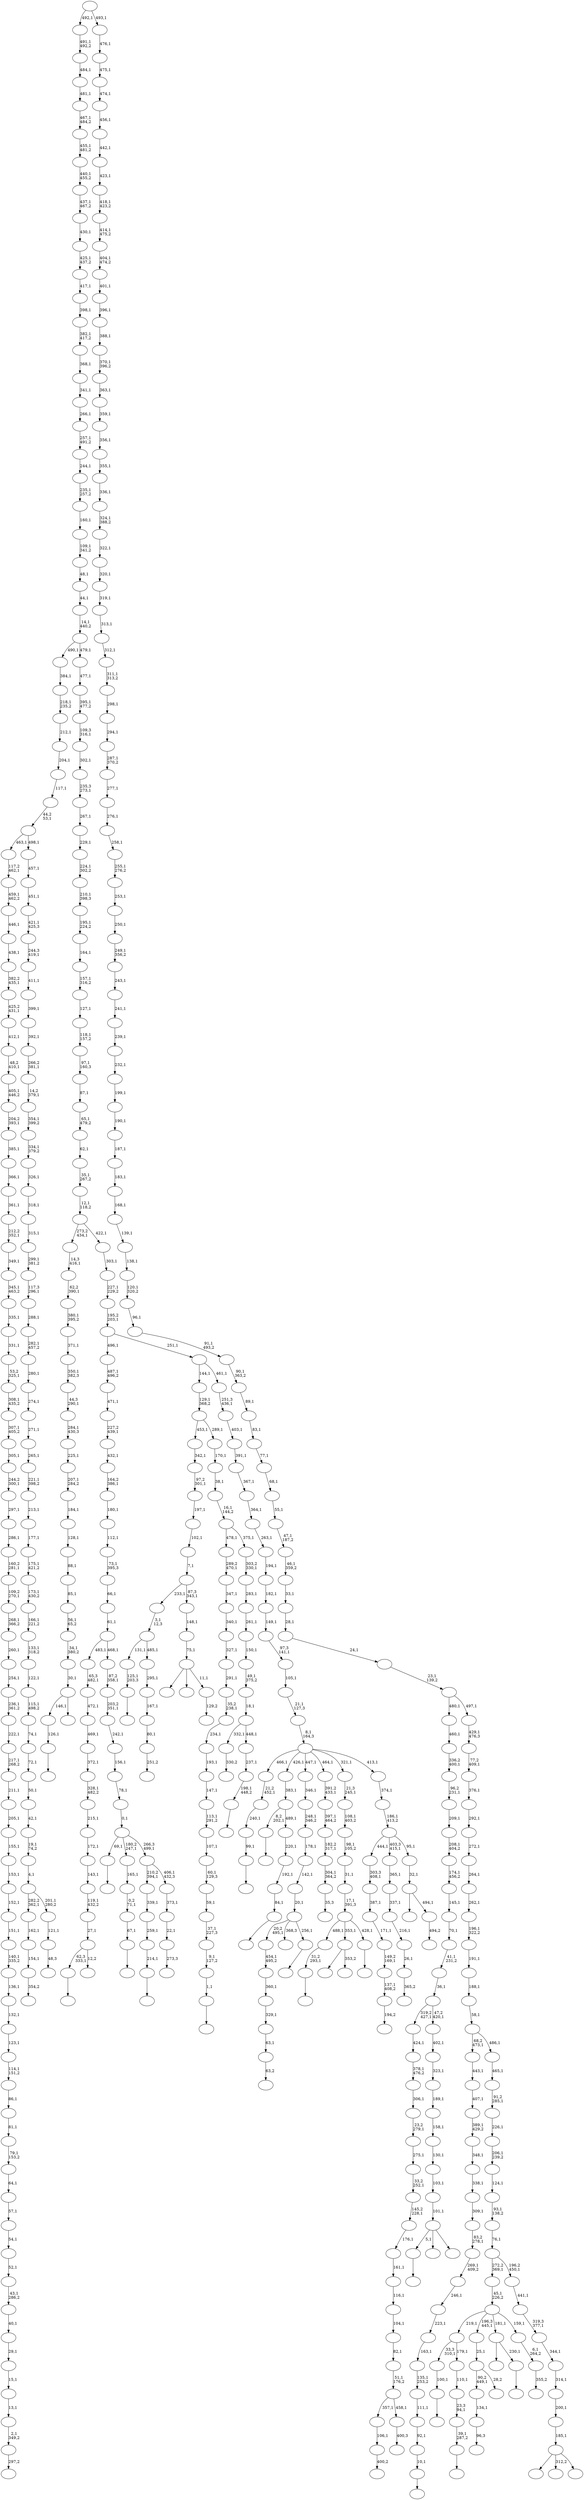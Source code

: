 digraph T {
	550 [label=""]
	549 [label=""]
	548 [label=""]
	547 [label=""]
	546 [label=""]
	545 [label=""]
	544 [label=""]
	543 [label=""]
	542 [label=""]
	541 [label=""]
	540 [label=""]
	539 [label=""]
	538 [label=""]
	537 [label=""]
	536 [label=""]
	535 [label=""]
	534 [label=""]
	533 [label=""]
	532 [label=""]
	531 [label=""]
	530 [label=""]
	529 [label=""]
	528 [label=""]
	527 [label=""]
	526 [label=""]
	525 [label=""]
	524 [label=""]
	523 [label=""]
	522 [label=""]
	521 [label=""]
	520 [label=""]
	519 [label=""]
	518 [label=""]
	517 [label=""]
	516 [label=""]
	515 [label=""]
	514 [label=""]
	513 [label=""]
	512 [label=""]
	511 [label=""]
	510 [label=""]
	509 [label=""]
	508 [label=""]
	507 [label=""]
	506 [label=""]
	505 [label=""]
	504 [label=""]
	503 [label=""]
	502 [label=""]
	501 [label=""]
	500 [label=""]
	499 [label=""]
	498 [label=""]
	497 [label=""]
	496 [label=""]
	495 [label=""]
	494 [label=""]
	493 [label=""]
	492 [label=""]
	491 [label=""]
	490 [label=""]
	489 [label=""]
	488 [label=""]
	487 [label=""]
	486 [label=""]
	485 [label=""]
	484 [label=""]
	483 [label=""]
	482 [label=""]
	481 [label=""]
	480 [label=""]
	479 [label=""]
	478 [label=""]
	477 [label=""]
	476 [label=""]
	475 [label=""]
	474 [label=""]
	473 [label=""]
	472 [label=""]
	471 [label=""]
	470 [label=""]
	469 [label=""]
	468 [label=""]
	467 [label=""]
	466 [label=""]
	465 [label=""]
	464 [label=""]
	463 [label=""]
	462 [label=""]
	461 [label=""]
	460 [label=""]
	459 [label=""]
	458 [label=""]
	457 [label=""]
	456 [label=""]
	455 [label=""]
	454 [label=""]
	453 [label=""]
	452 [label=""]
	451 [label=""]
	450 [label=""]
	449 [label=""]
	448 [label=""]
	447 [label=""]
	446 [label=""]
	445 [label=""]
	444 [label=""]
	443 [label=""]
	442 [label=""]
	441 [label=""]
	440 [label=""]
	439 [label=""]
	438 [label=""]
	437 [label=""]
	436 [label=""]
	435 [label=""]
	434 [label=""]
	433 [label=""]
	432 [label=""]
	431 [label=""]
	430 [label=""]
	429 [label=""]
	428 [label=""]
	427 [label=""]
	426 [label=""]
	425 [label=""]
	424 [label=""]
	423 [label=""]
	422 [label=""]
	421 [label=""]
	420 [label=""]
	419 [label=""]
	418 [label=""]
	417 [label=""]
	416 [label=""]
	415 [label=""]
	414 [label=""]
	413 [label=""]
	412 [label=""]
	411 [label=""]
	410 [label=""]
	409 [label=""]
	408 [label=""]
	407 [label=""]
	406 [label=""]
	405 [label=""]
	404 [label=""]
	403 [label=""]
	402 [label=""]
	401 [label=""]
	400 [label=""]
	399 [label=""]
	398 [label=""]
	397 [label=""]
	396 [label=""]
	395 [label=""]
	394 [label=""]
	393 [label=""]
	392 [label=""]
	391 [label=""]
	390 [label=""]
	389 [label=""]
	388 [label=""]
	387 [label=""]
	386 [label=""]
	385 [label=""]
	384 [label=""]
	383 [label=""]
	382 [label=""]
	381 [label=""]
	380 [label=""]
	379 [label=""]
	378 [label=""]
	377 [label=""]
	376 [label=""]
	375 [label=""]
	374 [label=""]
	373 [label=""]
	372 [label=""]
	371 [label=""]
	370 [label=""]
	369 [label=""]
	368 [label=""]
	367 [label=""]
	366 [label=""]
	365 [label=""]
	364 [label=""]
	363 [label=""]
	362 [label=""]
	361 [label=""]
	360 [label=""]
	359 [label=""]
	358 [label=""]
	357 [label=""]
	356 [label=""]
	355 [label=""]
	354 [label=""]
	353 [label=""]
	352 [label=""]
	351 [label=""]
	350 [label=""]
	349 [label=""]
	348 [label=""]
	347 [label=""]
	346 [label=""]
	345 [label=""]
	344 [label=""]
	343 [label=""]
	342 [label=""]
	341 [label=""]
	340 [label=""]
	339 [label=""]
	338 [label=""]
	337 [label=""]
	336 [label=""]
	335 [label=""]
	334 [label=""]
	333 [label=""]
	332 [label=""]
	331 [label=""]
	330 [label=""]
	329 [label=""]
	328 [label=""]
	327 [label=""]
	326 [label=""]
	325 [label=""]
	324 [label=""]
	323 [label=""]
	322 [label=""]
	321 [label=""]
	320 [label=""]
	319 [label=""]
	318 [label=""]
	317 [label=""]
	316 [label=""]
	315 [label=""]
	314 [label=""]
	313 [label=""]
	312 [label=""]
	311 [label=""]
	310 [label=""]
	309 [label=""]
	308 [label=""]
	307 [label=""]
	306 [label=""]
	305 [label=""]
	304 [label=""]
	303 [label=""]
	302 [label=""]
	301 [label=""]
	300 [label=""]
	299 [label=""]
	298 [label=""]
	297 [label=""]
	296 [label=""]
	295 [label=""]
	294 [label=""]
	293 [label=""]
	292 [label=""]
	291 [label=""]
	290 [label=""]
	289 [label=""]
	288 [label=""]
	287 [label=""]
	286 [label=""]
	285 [label=""]
	284 [label=""]
	283 [label=""]
	282 [label=""]
	281 [label=""]
	280 [label=""]
	279 [label=""]
	278 [label=""]
	277 [label=""]
	276 [label=""]
	275 [label=""]
	274 [label=""]
	273 [label=""]
	272 [label=""]
	271 [label=""]
	270 [label=""]
	269 [label=""]
	268 [label=""]
	267 [label=""]
	266 [label=""]
	265 [label=""]
	264 [label=""]
	263 [label=""]
	262 [label=""]
	261 [label=""]
	260 [label=""]
	259 [label=""]
	258 [label=""]
	257 [label=""]
	256 [label=""]
	255 [label=""]
	254 [label=""]
	253 [label=""]
	252 [label=""]
	251 [label=""]
	250 [label=""]
	249 [label=""]
	248 [label=""]
	247 [label=""]
	246 [label=""]
	245 [label=""]
	244 [label=""]
	243 [label=""]
	242 [label=""]
	241 [label=""]
	240 [label=""]
	239 [label=""]
	238 [label=""]
	237 [label=""]
	236 [label=""]
	235 [label=""]
	234 [label=""]
	233 [label=""]
	232 [label=""]
	231 [label=""]
	230 [label=""]
	229 [label=""]
	228 [label=""]
	227 [label=""]
	226 [label=""]
	225 [label=""]
	224 [label=""]
	223 [label=""]
	222 [label=""]
	221 [label=""]
	220 [label=""]
	219 [label=""]
	218 [label=""]
	217 [label=""]
	216 [label=""]
	215 [label=""]
	214 [label=""]
	213 [label=""]
	212 [label=""]
	211 [label=""]
	210 [label=""]
	209 [label=""]
	208 [label=""]
	207 [label=""]
	206 [label=""]
	205 [label=""]
	204 [label=""]
	203 [label=""]
	202 [label=""]
	201 [label=""]
	200 [label=""]
	199 [label=""]
	198 [label=""]
	197 [label=""]
	196 [label=""]
	195 [label=""]
	194 [label=""]
	193 [label=""]
	192 [label=""]
	191 [label=""]
	190 [label=""]
	189 [label=""]
	188 [label=""]
	187 [label=""]
	186 [label=""]
	185 [label=""]
	184 [label=""]
	183 [label=""]
	182 [label=""]
	181 [label=""]
	180 [label=""]
	179 [label=""]
	178 [label=""]
	177 [label=""]
	176 [label=""]
	175 [label=""]
	174 [label=""]
	173 [label=""]
	172 [label=""]
	171 [label=""]
	170 [label=""]
	169 [label=""]
	168 [label=""]
	167 [label=""]
	166 [label=""]
	165 [label=""]
	164 [label=""]
	163 [label=""]
	162 [label=""]
	161 [label=""]
	160 [label=""]
	159 [label=""]
	158 [label=""]
	157 [label=""]
	156 [label=""]
	155 [label=""]
	154 [label=""]
	153 [label=""]
	152 [label=""]
	151 [label=""]
	150 [label=""]
	149 [label=""]
	148 [label=""]
	147 [label=""]
	146 [label=""]
	145 [label=""]
	144 [label=""]
	143 [label=""]
	142 [label=""]
	141 [label=""]
	140 [label=""]
	139 [label=""]
	138 [label=""]
	137 [label=""]
	136 [label=""]
	135 [label=""]
	134 [label=""]
	133 [label=""]
	132 [label=""]
	131 [label=""]
	130 [label=""]
	129 [label=""]
	128 [label=""]
	127 [label=""]
	126 [label=""]
	125 [label=""]
	124 [label=""]
	123 [label=""]
	122 [label=""]
	121 [label=""]
	120 [label=""]
	119 [label=""]
	118 [label=""]
	117 [label=""]
	116 [label=""]
	115 [label=""]
	114 [label=""]
	113 [label=""]
	112 [label=""]
	111 [label=""]
	110 [label=""]
	109 [label=""]
	108 [label=""]
	107 [label=""]
	106 [label=""]
	105 [label=""]
	104 [label=""]
	103 [label=""]
	102 [label=""]
	101 [label=""]
	100 [label=""]
	99 [label=""]
	98 [label=""]
	97 [label=""]
	96 [label=""]
	95 [label=""]
	94 [label=""]
	93 [label=""]
	92 [label=""]
	91 [label=""]
	90 [label=""]
	89 [label=""]
	88 [label=""]
	87 [label=""]
	86 [label=""]
	85 [label=""]
	84 [label=""]
	83 [label=""]
	82 [label=""]
	81 [label=""]
	80 [label=""]
	79 [label=""]
	78 [label=""]
	77 [label=""]
	76 [label=""]
	75 [label=""]
	74 [label=""]
	73 [label=""]
	72 [label=""]
	71 [label=""]
	70 [label=""]
	69 [label=""]
	68 [label=""]
	67 [label=""]
	66 [label=""]
	65 [label=""]
	64 [label=""]
	63 [label=""]
	62 [label=""]
	61 [label=""]
	60 [label=""]
	59 [label=""]
	58 [label=""]
	57 [label=""]
	56 [label=""]
	55 [label=""]
	54 [label=""]
	53 [label=""]
	52 [label=""]
	51 [label=""]
	50 [label=""]
	49 [label=""]
	48 [label=""]
	47 [label=""]
	46 [label=""]
	45 [label=""]
	44 [label=""]
	43 [label=""]
	42 [label=""]
	41 [label=""]
	40 [label=""]
	39 [label=""]
	38 [label=""]
	37 [label=""]
	36 [label=""]
	35 [label=""]
	34 [label=""]
	33 [label=""]
	32 [label=""]
	31 [label=""]
	30 [label=""]
	29 [label=""]
	28 [label=""]
	27 [label=""]
	26 [label=""]
	25 [label=""]
	24 [label=""]
	23 [label=""]
	22 [label=""]
	21 [label=""]
	20 [label=""]
	19 [label=""]
	18 [label=""]
	17 [label=""]
	16 [label=""]
	15 [label=""]
	14 [label=""]
	13 [label=""]
	12 [label=""]
	11 [label=""]
	10 [label=""]
	9 [label=""]
	8 [label=""]
	7 [label=""]
	6 [label=""]
	5 [label=""]
	4 [label=""]
	3 [label=""]
	2 [label=""]
	1 [label=""]
	0 [label=""]
	548 -> 549 [label=""]
	547 -> 548 [label="125,1\n203,3"]
	544 -> 545 [label=""]
	542 -> 543 [label=""]
	541 -> 542 [label="100,1"]
	539 -> 540 [label="297,2"]
	538 -> 539 [label="2,1\n349,2"]
	537 -> 538 [label="13,1"]
	536 -> 537 [label="15,1"]
	535 -> 536 [label="29,1"]
	534 -> 535 [label="40,1"]
	533 -> 534 [label="43,1\n286,2"]
	532 -> 533 [label="52,1"]
	531 -> 532 [label="54,1"]
	530 -> 531 [label="57,1"]
	529 -> 530 [label="64,1"]
	528 -> 529 [label="79,1\n153,2"]
	527 -> 528 [label="81,1"]
	526 -> 527 [label="86,1"]
	525 -> 526 [label="114,1\n151,2"]
	524 -> 525 [label="123,1"]
	523 -> 524 [label="132,1"]
	522 -> 523 [label="136,1"]
	521 -> 522 [label="140,1\n335,2"]
	520 -> 521 [label="151,1"]
	519 -> 520 [label="152,1"]
	518 -> 519 [label="153,1"]
	517 -> 518 [label="155,1"]
	516 -> 517 [label="205,1"]
	515 -> 516 [label="211,1"]
	514 -> 515 [label="217,1\n268,2"]
	513 -> 514 [label="222,1"]
	512 -> 513 [label="236,1\n361,2"]
	511 -> 512 [label="254,1"]
	510 -> 511 [label="260,1"]
	509 -> 510 [label="268,1\n366,2"]
	508 -> 509 [label="109,2\n270,1"]
	507 -> 508 [label="160,2\n281,1"]
	506 -> 507 [label="286,1"]
	505 -> 506 [label="297,1"]
	504 -> 505 [label="244,2\n300,1"]
	503 -> 504 [label="305,1"]
	502 -> 503 [label="307,1\n405,2"]
	501 -> 502 [label="308,1\n435,2"]
	500 -> 501 [label="53,2\n325,1"]
	499 -> 500 [label="331,1"]
	498 -> 499 [label="335,1"]
	497 -> 498 [label="345,1\n463,2"]
	496 -> 497 [label="349,1"]
	495 -> 496 [label="212,2\n352,1"]
	494 -> 495 [label="361,1"]
	493 -> 494 [label="366,1"]
	492 -> 493 [label="385,1"]
	491 -> 492 [label="204,2\n393,1"]
	490 -> 491 [label="405,1\n446,2"]
	489 -> 490 [label="48,2\n410,1"]
	488 -> 489 [label="412,1"]
	487 -> 488 [label="425,2\n431,1"]
	486 -> 487 [label="382,2\n435,1"]
	485 -> 486 [label="438,1"]
	484 -> 485 [label="446,1"]
	483 -> 484 [label="459,1\n462,2"]
	482 -> 483 [label="117,2\n462,1"]
	478 -> 479 [label="400,2"]
	477 -> 478 [label="106,1"]
	475 -> 476 [label=""]
	474 -> 475 [label="1,1"]
	473 -> 474 [label="9,1\n127,2"]
	472 -> 473 [label="37,1\n227,3"]
	471 -> 472 [label="59,1"]
	470 -> 471 [label="60,1\n129,3"]
	469 -> 470 [label="107,1"]
	468 -> 469 [label="113,1\n291,2"]
	467 -> 468 [label="147,1"]
	466 -> 467 [label="193,1"]
	465 -> 466 [label="234,1"]
	464 -> 465 [label="35,2\n238,1"]
	463 -> 464 [label="291,1"]
	462 -> 463 [label="327,1"]
	461 -> 462 [label="340,1"]
	460 -> 461 [label="347,1"]
	459 -> 460 [label="289,2\n470,1"]
	457 -> 458 [label=""]
	455 -> 456 [label=""]
	454 -> 455 [label="99,1"]
	453 -> 454 [label="240,1"]
	452 -> 453 [label="21,2\n452,1"]
	449 -> 450 [label="194,2"]
	448 -> 449 [label="137,1\n408,2"]
	447 -> 448 [label="149,2\n169,1"]
	446 -> 447 [label="171,1"]
	445 -> 446 [label="387,1"]
	444 -> 445 [label="303,3\n408,1"]
	441 -> 442 [label="63,2"]
	440 -> 441 [label="63,1"]
	439 -> 440 [label="329,1"]
	438 -> 439 [label="360,1"]
	437 -> 438 [label="454,1\n495,2"]
	435 -> 436 [label=""]
	433 -> 434 [label=""]
	432 -> 433 [label="214,1"]
	431 -> 432 [label="259,1"]
	430 -> 431 [label="339,1"]
	428 -> 429 [label="251,2"]
	427 -> 428 [label="80,1"]
	426 -> 427 [label="167,1"]
	425 -> 426 [label="295,1"]
	424 -> 547 [label="131,1"]
	424 -> 425 [label="485,1"]
	423 -> 424 [label="3,1\n12,3"]
	420 -> 421 [label=""]
	418 -> 419 [label="129,2"]
	417 -> 550 [label=""]
	417 -> 443 [label=""]
	417 -> 418 [label="11,1"]
	416 -> 417 [label="75,1"]
	415 -> 416 [label="148,1"]
	414 -> 423 [label="233,1"]
	414 -> 415 [label="87,3\n343,1"]
	413 -> 414 [label="7,1"]
	412 -> 413 [label="102,1"]
	411 -> 412 [label="197,1"]
	410 -> 411 [label="97,2\n301,1"]
	409 -> 410 [label="342,1"]
	407 -> 408 [label="400,3"]
	406 -> 477 [label="357,1"]
	406 -> 407 [label="458,1"]
	405 -> 406 [label="51,1\n176,2"]
	404 -> 405 [label="82,1"]
	403 -> 404 [label="104,1"]
	402 -> 403 [label="116,1"]
	401 -> 402 [label="161,1"]
	400 -> 401 [label="176,1"]
	399 -> 400 [label="145,2\n228,1"]
	398 -> 399 [label="33,2\n252,1"]
	397 -> 398 [label="275,1"]
	396 -> 397 [label="23,2\n279,1"]
	395 -> 396 [label="306,1"]
	394 -> 395 [label="378,1\n476,2"]
	393 -> 394 [label="424,1"]
	391 -> 392 [label="365,2"]
	390 -> 391 [label="26,1"]
	389 -> 390 [label="216,1"]
	388 -> 389 [label="337,1"]
	387 -> 388 [label="365,1"]
	385 -> 386 [label=""]
	384 -> 385 [label="31,2\n293,1"]
	382 -> 383 [label=""]
	381 -> 382 [label="39,1\n287,2"]
	380 -> 381 [label="23,3\n94,1"]
	379 -> 380 [label="110,1"]
	378 -> 541 [label="33,3\n310,1"]
	378 -> 379 [label="179,1"]
	376 -> 377 [label="96,3"]
	375 -> 376 [label="134,1"]
	373 -> 374 [label=""]
	372 -> 373 [label="67,1"]
	371 -> 372 [label="0,2\n71,1"]
	370 -> 371 [label="165,1"]
	368 -> 369 [label=""]
	367 -> 368 [label="10,1"]
	366 -> 367 [label="92,1"]
	365 -> 366 [label="111,1"]
	364 -> 365 [label="135,1\n253,2"]
	363 -> 364 [label="163,1"]
	362 -> 363 [label="223,1"]
	361 -> 362 [label="246,1"]
	360 -> 361 [label="269,1\n409,2"]
	359 -> 360 [label="83,2\n278,1"]
	358 -> 359 [label="309,1"]
	357 -> 358 [label="338,1"]
	356 -> 357 [label="348,1"]
	355 -> 356 [label="389,1\n429,2"]
	354 -> 355 [label="407,1"]
	353 -> 354 [label="443,1"]
	351 -> 352 [label="354,2"]
	350 -> 351 [label="154,1"]
	349 -> 350 [label="162,1"]
	347 -> 348 [label=""]
	346 -> 347 [label="126,1"]
	344 -> 345 [label="330,2"]
	342 -> 420 [label="62,3\n333,1"]
	342 -> 343 [label="12,2"]
	341 -> 342 [label="27,1"]
	340 -> 341 [label="119,1\n432,2"]
	339 -> 340 [label="143,1"]
	338 -> 339 [label="172,1"]
	337 -> 338 [label="215,1"]
	336 -> 337 [label="328,1\n482,2"]
	335 -> 336 [label="372,1"]
	334 -> 335 [label="469,1"]
	333 -> 334 [label="472,1"]
	332 -> 333 [label="65,3\n482,1"]
	330 -> 331 [label=""]
	329 -> 330 [label="84,1"]
	328 -> 329 [label="192,1"]
	327 -> 328 [label="220,1"]
	326 -> 457 [label="8,2\n202,1"]
	326 -> 327 [label="489,1"]
	325 -> 326 [label="383,1"]
	323 -> 324 [label="273,3"]
	322 -> 323 [label="22,1"]
	321 -> 322 [label="373,1"]
	320 -> 430 [label="210,2\n394,1"]
	320 -> 321 [label="406,1\n432,3"]
	319 -> 435 [label="69,1"]
	319 -> 370 [label="180,2\n247,1"]
	319 -> 320 [label="266,3\n499,1"]
	318 -> 319 [label="0,1"]
	317 -> 318 [label="78,1"]
	316 -> 317 [label="156,1"]
	315 -> 316 [label="242,1"]
	314 -> 315 [label="203,2\n351,1"]
	313 -> 314 [label="87,2\n358,1"]
	312 -> 332 [label="483,1"]
	312 -> 313 [label="468,1"]
	311 -> 312 [label="61,1"]
	310 -> 311 [label="66,1"]
	309 -> 310 [label="73,1\n395,3"]
	308 -> 309 [label="112,1"]
	307 -> 308 [label="180,1"]
	306 -> 307 [label="164,2\n386,1"]
	305 -> 306 [label="432,1"]
	304 -> 305 [label="227,2\n439,1"]
	303 -> 304 [label="471,1"]
	302 -> 303 [label="487,1\n496,2"]
	300 -> 301 [label=""]
	299 -> 437 [label="20,2\n495,1"]
	299 -> 422 [label="368,3"]
	299 -> 300 [label="256,1"]
	298 -> 299 [label="20,1"]
	297 -> 298 [label="142,1"]
	296 -> 297 [label="178,1"]
	295 -> 296 [label="248,1\n346,2"]
	294 -> 295 [label="346,1"]
	292 -> 544 [label="5,1"]
	292 -> 481 [label=""]
	292 -> 293 [label=""]
	291 -> 292 [label="101,1"]
	290 -> 291 [label="103,1"]
	289 -> 290 [label="130,1"]
	288 -> 289 [label="158,1"]
	287 -> 288 [label="189,1"]
	286 -> 287 [label="323,1"]
	285 -> 286 [label="402,1"]
	284 -> 393 [label="319,2\n427,1"]
	284 -> 285 [label="47,2\n420,1"]
	283 -> 284 [label="36,1"]
	282 -> 283 [label="41,1\n231,2"]
	281 -> 282 [label="70,1"]
	280 -> 281 [label="145,1"]
	279 -> 280 [label="174,1\n456,2"]
	278 -> 279 [label="208,1\n404,2"]
	277 -> 278 [label="209,1"]
	276 -> 277 [label="96,2\n231,1"]
	275 -> 276 [label="336,2\n400,1"]
	274 -> 275 [label="460,1"]
	272 -> 273 [label="48,3"]
	271 -> 272 [label="121,1"]
	270 -> 349 [label="282,2\n362,1"]
	270 -> 271 [label="201,1\n280,2"]
	269 -> 270 [label="4,1"]
	268 -> 269 [label="19,1\n74,2"]
	267 -> 268 [label="42,1"]
	266 -> 267 [label="50,1"]
	265 -> 266 [label="72,1"]
	264 -> 265 [label="74,1"]
	263 -> 264 [label="115,1\n498,2"]
	262 -> 263 [label="122,1"]
	261 -> 262 [label="133,1\n318,2"]
	260 -> 261 [label="166,1\n221,2"]
	259 -> 260 [label="173,1\n430,2"]
	258 -> 259 [label="175,1\n421,2"]
	257 -> 258 [label="177,1"]
	256 -> 257 [label="213,1"]
	255 -> 256 [label="221,1\n398,2"]
	254 -> 255 [label="265,1"]
	253 -> 254 [label="271,1"]
	252 -> 253 [label="274,1"]
	251 -> 252 [label="280,1"]
	250 -> 251 [label="282,1\n457,2"]
	249 -> 250 [label="288,1"]
	248 -> 249 [label="117,3\n296,1"]
	247 -> 248 [label="299,1\n381,2"]
	246 -> 247 [label="315,1"]
	245 -> 246 [label="318,1"]
	244 -> 245 [label="326,1"]
	243 -> 244 [label="334,1\n379,2"]
	242 -> 243 [label="354,1\n399,2"]
	241 -> 242 [label="14,2\n379,1"]
	240 -> 241 [label="266,2\n381,1"]
	239 -> 240 [label="392,1"]
	238 -> 239 [label="399,1"]
	237 -> 238 [label="411,1"]
	236 -> 237 [label="244,3\n419,1"]
	235 -> 236 [label="421,1\n425,3"]
	234 -> 235 [label="451,1"]
	233 -> 234 [label="457,1"]
	232 -> 482 [label="463,1"]
	232 -> 233 [label="498,1"]
	231 -> 232 [label="44,2\n53,1"]
	230 -> 231 [label="117,1"]
	229 -> 230 [label="204,1"]
	228 -> 229 [label="212,1"]
	227 -> 228 [label="218,1\n235,2"]
	226 -> 227 [label="384,1"]
	224 -> 225 [label=""]
	223 -> 224 [label="198,1\n448,2"]
	222 -> 223 [label="237,1"]
	221 -> 344 [label="332,1"]
	221 -> 222 [label="448,1"]
	220 -> 221 [label="18,1"]
	219 -> 220 [label="49,1\n375,2"]
	218 -> 219 [label="150,1"]
	217 -> 218 [label="261,1"]
	216 -> 217 [label="283,1"]
	215 -> 216 [label="303,2\n330,1"]
	214 -> 459 [label="478,1"]
	214 -> 215 [label="375,1"]
	213 -> 214 [label="16,1\n144,2"]
	212 -> 213 [label="38,1"]
	211 -> 212 [label="170,1"]
	210 -> 409 [label="453,1"]
	210 -> 211 [label="289,1"]
	209 -> 210 [label="129,1\n368,2"]
	207 -> 375 [label="90,2\n449,1"]
	207 -> 208 [label="28,2"]
	206 -> 207 [label="25,1"]
	203 -> 204 [label="35,3"]
	202 -> 203 [label="304,1\n364,2"]
	201 -> 202 [label="182,2\n317,1"]
	200 -> 201 [label="397,1\n464,2"]
	199 -> 200 [label="391,2\n433,1"]
	197 -> 546 [label=""]
	197 -> 198 [label="353,2"]
	194 -> 346 [label="146,1"]
	194 -> 195 [label=""]
	193 -> 194 [label="30,1"]
	192 -> 193 [label="34,1\n380,2"]
	191 -> 192 [label="56,1\n65,2"]
	190 -> 191 [label="85,1"]
	189 -> 190 [label="88,1"]
	188 -> 189 [label="128,1"]
	187 -> 188 [label="184,1"]
	186 -> 187 [label="207,1\n284,2"]
	185 -> 186 [label="225,1"]
	184 -> 185 [label="284,1\n430,3"]
	183 -> 184 [label="44,3\n290,1"]
	182 -> 183 [label="350,1\n382,3"]
	181 -> 182 [label="371,1"]
	180 -> 181 [label="380,1\n395,2"]
	179 -> 180 [label="62,2\n390,1"]
	178 -> 179 [label="14,3\n416,1"]
	176 -> 177 [label=""]
	175 -> 205 [label=""]
	175 -> 176 [label="230,1"]
	173 -> 174 [label=""]
	172 -> 384 [label="488,1"]
	172 -> 197 [label="353,1"]
	172 -> 173 [label="428,1"]
	171 -> 172 [label="17,1\n391,3"]
	170 -> 171 [label="31,1"]
	169 -> 170 [label="98,1\n105,2"]
	168 -> 169 [label="108,1\n403,2"]
	167 -> 168 [label="21,3\n245,1"]
	165 -> 166 [label="355,2"]
	164 -> 165 [label="6,1\n264,2"]
	163 -> 378 [label="219,1"]
	163 -> 206 [label="196,3\n445,1"]
	163 -> 175 [label="181,1"]
	163 -> 164 [label="159,1"]
	162 -> 163 [label="45,1\n226,2"]
	160 -> 161 [label="494,2"]
	159 -> 451 [label=""]
	159 -> 160 [label="494,1"]
	158 -> 159 [label="32,1"]
	157 -> 444 [label="444,1"]
	157 -> 387 [label="403,3\n415,1"]
	157 -> 158 [label="95,1"]
	156 -> 157 [label="186,1\n413,2"]
	155 -> 156 [label="374,1"]
	154 -> 452 [label="466,1"]
	154 -> 325 [label="426,1"]
	154 -> 294 [label="447,1"]
	154 -> 199 [label="464,1"]
	154 -> 167 [label="321,1"]
	154 -> 155 [label="413,1"]
	153 -> 154 [label="8,1\n164,3"]
	152 -> 153 [label="21,1\n127,3"]
	151 -> 152 [label="105,1"]
	150 -> 151 [label="97,3\n141,1"]
	149 -> 150 [label="149,1"]
	148 -> 149 [label="182,1"]
	147 -> 148 [label="194,1"]
	146 -> 147 [label="263,1"]
	145 -> 146 [label="364,1"]
	144 -> 145 [label="367,1"]
	143 -> 144 [label="391,1"]
	142 -> 143 [label="403,1"]
	141 -> 142 [label="251,3\n436,1"]
	140 -> 209 [label="144,1"]
	140 -> 141 [label="461,1"]
	139 -> 302 [label="496,1"]
	139 -> 140 [label="251,1"]
	138 -> 139 [label="195,2\n203,1"]
	137 -> 138 [label="227,1\n229,2"]
	136 -> 137 [label="303,1"]
	135 -> 178 [label="273,2\n434,1"]
	135 -> 136 [label="422,1"]
	134 -> 135 [label="12,1\n118,2"]
	133 -> 134 [label="35,1\n267,2"]
	132 -> 133 [label="62,1"]
	131 -> 132 [label="65,1\n479,2"]
	130 -> 131 [label="87,1"]
	129 -> 130 [label="97,1\n160,3"]
	128 -> 129 [label="118,1\n157,2"]
	127 -> 128 [label="127,1"]
	126 -> 127 [label="157,1\n316,2"]
	125 -> 126 [label="164,1"]
	124 -> 125 [label="195,1\n224,2"]
	123 -> 124 [label="210,1\n398,3"]
	122 -> 123 [label="224,1\n302,2"]
	121 -> 122 [label="229,1"]
	120 -> 121 [label="267,1"]
	119 -> 120 [label="235,3\n273,1"]
	118 -> 119 [label="302,1"]
	117 -> 118 [label="109,3\n316,1"]
	116 -> 117 [label="395,1\n477,2"]
	115 -> 116 [label="477,1"]
	114 -> 226 [label="490,1"]
	114 -> 115 [label="479,1"]
	113 -> 114 [label="14,1\n440,2"]
	112 -> 113 [label="44,1"]
	111 -> 112 [label="48,1"]
	110 -> 111 [label="109,1\n341,2"]
	109 -> 110 [label="160,1"]
	108 -> 109 [label="235,1\n257,2"]
	107 -> 108 [label="244,1"]
	106 -> 107 [label="257,1\n491,2"]
	105 -> 106 [label="266,1"]
	104 -> 105 [label="341,1"]
	103 -> 104 [label="368,1"]
	102 -> 103 [label="382,1\n417,2"]
	101 -> 102 [label="398,1"]
	100 -> 101 [label="417,1"]
	99 -> 100 [label="425,1\n437,2"]
	98 -> 99 [label="430,1"]
	97 -> 98 [label="437,1\n467,2"]
	96 -> 97 [label="440,1\n455,2"]
	95 -> 96 [label="455,1\n481,2"]
	94 -> 95 [label="467,1\n484,2"]
	93 -> 94 [label="481,1"]
	92 -> 93 [label="484,1"]
	91 -> 92 [label="491,1\n492,2"]
	89 -> 480 [label=""]
	89 -> 196 [label="312,2"]
	89 -> 90 [label=""]
	88 -> 89 [label="185,1"]
	87 -> 88 [label="200,1"]
	86 -> 87 [label="314,1"]
	85 -> 86 [label="344,1"]
	84 -> 85 [label="319,3\n377,1"]
	83 -> 84 [label="441,1"]
	82 -> 162 [label="272,2\n369,1"]
	82 -> 83 [label="196,2\n450,1"]
	81 -> 82 [label="76,1"]
	80 -> 81 [label="93,1\n138,2"]
	79 -> 80 [label="124,1"]
	78 -> 79 [label="206,1\n239,2"]
	77 -> 78 [label="226,1"]
	76 -> 77 [label="91,2\n285,1"]
	75 -> 76 [label="465,1"]
	74 -> 353 [label="68,2\n473,1"]
	74 -> 75 [label="486,1"]
	73 -> 74 [label="58,1"]
	72 -> 73 [label="188,1"]
	71 -> 72 [label="191,1"]
	70 -> 71 [label="196,1\n322,2"]
	69 -> 70 [label="262,1"]
	68 -> 69 [label="264,1"]
	67 -> 68 [label="272,1"]
	66 -> 67 [label="292,1"]
	65 -> 66 [label="376,1"]
	64 -> 65 [label="77,2\n409,1"]
	63 -> 64 [label="429,1\n476,3"]
	62 -> 274 [label="480,1"]
	62 -> 63 [label="497,1"]
	61 -> 62 [label="23,1\n139,2"]
	60 -> 61 [label="24,1"]
	59 -> 60 [label="28,1"]
	58 -> 59 [label="33,1"]
	57 -> 58 [label="46,1\n359,2"]
	56 -> 57 [label="47,1\n187,2"]
	55 -> 56 [label="55,1"]
	54 -> 55 [label="68,1"]
	53 -> 54 [label="77,1"]
	52 -> 53 [label="83,1"]
	51 -> 52 [label="89,1"]
	50 -> 51 [label="90,1\n363,2"]
	49 -> 50 [label="91,1\n493,2"]
	48 -> 49 [label="96,1"]
	47 -> 48 [label="120,1\n320,2"]
	46 -> 47 [label="138,1"]
	45 -> 46 [label="139,1"]
	44 -> 45 [label="168,1"]
	43 -> 44 [label="183,1"]
	42 -> 43 [label="187,1"]
	41 -> 42 [label="190,1"]
	40 -> 41 [label="199,1"]
	39 -> 40 [label="232,1"]
	38 -> 39 [label="239,1"]
	37 -> 38 [label="241,1"]
	36 -> 37 [label="243,1"]
	35 -> 36 [label="249,1\n356,2"]
	34 -> 35 [label="250,1"]
	33 -> 34 [label="253,1"]
	32 -> 33 [label="255,1\n276,2"]
	31 -> 32 [label="258,1"]
	30 -> 31 [label="276,1"]
	29 -> 30 [label="277,1"]
	28 -> 29 [label="287,1\n370,2"]
	27 -> 28 [label="294,1"]
	26 -> 27 [label="298,1"]
	25 -> 26 [label="311,1\n313,2"]
	24 -> 25 [label="312,1"]
	23 -> 24 [label="313,1"]
	22 -> 23 [label="319,1"]
	21 -> 22 [label="320,1"]
	20 -> 21 [label="322,1"]
	19 -> 20 [label="324,1\n388,2"]
	18 -> 19 [label="336,1"]
	17 -> 18 [label="355,1"]
	16 -> 17 [label="356,1"]
	15 -> 16 [label="359,1"]
	14 -> 15 [label="363,1"]
	13 -> 14 [label="370,1\n396,2"]
	12 -> 13 [label="388,1"]
	11 -> 12 [label="396,1"]
	10 -> 11 [label="401,1"]
	9 -> 10 [label="404,1\n474,2"]
	8 -> 9 [label="414,1\n475,2"]
	7 -> 8 [label="418,1\n423,2"]
	6 -> 7 [label="423,1"]
	5 -> 6 [label="442,1"]
	4 -> 5 [label="456,1"]
	3 -> 4 [label="474,1"]
	2 -> 3 [label="475,1"]
	1 -> 2 [label="476,1"]
	0 -> 91 [label="492,1"]
	0 -> 1 [label="493,1"]
}
